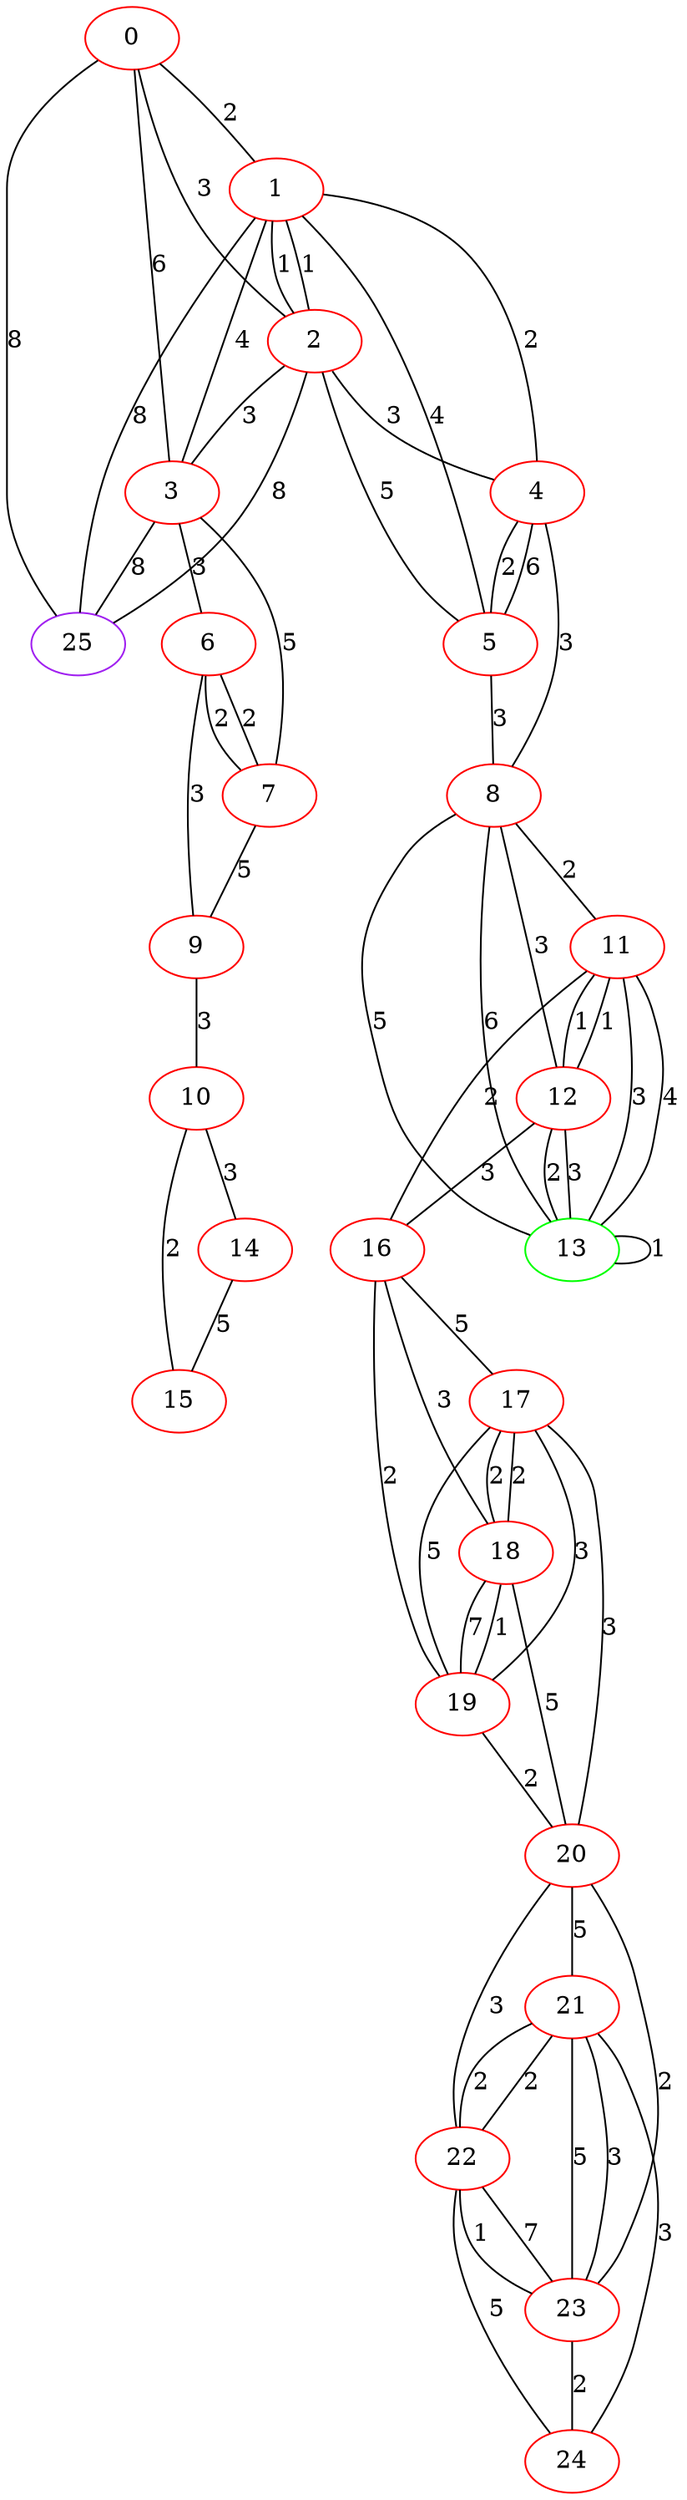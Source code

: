 graph "" {
0 [color=red, weight=1];
1 [color=red, weight=1];
2 [color=red, weight=1];
3 [color=red, weight=1];
4 [color=red, weight=1];
5 [color=red, weight=1];
6 [color=red, weight=1];
7 [color=red, weight=1];
8 [color=red, weight=1];
9 [color=red, weight=1];
10 [color=red, weight=1];
11 [color=red, weight=1];
12 [color=red, weight=1];
13 [color=green, weight=2];
14 [color=red, weight=1];
15 [color=red, weight=1];
16 [color=red, weight=1];
17 [color=red, weight=1];
18 [color=red, weight=1];
19 [color=red, weight=1];
20 [color=red, weight=1];
21 [color=red, weight=1];
22 [color=red, weight=1];
23 [color=red, weight=1];
24 [color=red, weight=1];
25 [color=purple, weight=4];
0 -- 1  [key=0, label=2];
0 -- 2  [key=0, label=3];
0 -- 3  [key=0, label=6];
0 -- 25  [key=0, label=8];
1 -- 2  [key=0, label=1];
1 -- 2  [key=1, label=1];
1 -- 3  [key=0, label=4];
1 -- 4  [key=0, label=2];
1 -- 5  [key=0, label=4];
1 -- 25  [key=0, label=8];
2 -- 3  [key=0, label=3];
2 -- 4  [key=0, label=3];
2 -- 5  [key=0, label=5];
2 -- 25  [key=0, label=8];
3 -- 6  [key=0, label=3];
3 -- 7  [key=0, label=5];
3 -- 25  [key=0, label=8];
4 -- 8  [key=0, label=3];
4 -- 5  [key=0, label=2];
4 -- 5  [key=1, label=6];
5 -- 8  [key=0, label=3];
6 -- 9  [key=0, label=3];
6 -- 7  [key=0, label=2];
6 -- 7  [key=1, label=2];
7 -- 9  [key=0, label=5];
8 -- 12  [key=0, label=3];
8 -- 11  [key=0, label=2];
8 -- 13  [key=0, label=5];
8 -- 13  [key=1, label=6];
9 -- 10  [key=0, label=3];
10 -- 14  [key=0, label=3];
10 -- 15  [key=0, label=2];
11 -- 16  [key=0, label=2];
11 -- 12  [key=0, label=1];
11 -- 12  [key=1, label=1];
11 -- 13  [key=0, label=3];
11 -- 13  [key=1, label=4];
12 -- 16  [key=0, label=3];
12 -- 13  [key=0, label=2];
12 -- 13  [key=1, label=3];
13 -- 13  [key=0, label=1];
14 -- 15  [key=0, label=5];
16 -- 17  [key=0, label=5];
16 -- 18  [key=0, label=3];
16 -- 19  [key=0, label=2];
17 -- 18  [key=0, label=2];
17 -- 18  [key=1, label=2];
17 -- 19  [key=0, label=3];
17 -- 19  [key=1, label=5];
17 -- 20  [key=0, label=3];
18 -- 19  [key=0, label=1];
18 -- 19  [key=1, label=7];
18 -- 20  [key=0, label=5];
19 -- 20  [key=0, label=2];
20 -- 21  [key=0, label=5];
20 -- 22  [key=0, label=3];
20 -- 23  [key=0, label=2];
21 -- 24  [key=0, label=3];
21 -- 22  [key=0, label=2];
21 -- 22  [key=1, label=2];
21 -- 23  [key=0, label=3];
21 -- 23  [key=1, label=5];
22 -- 24  [key=0, label=5];
22 -- 23  [key=0, label=1];
22 -- 23  [key=1, label=7];
23 -- 24  [key=0, label=2];
}
